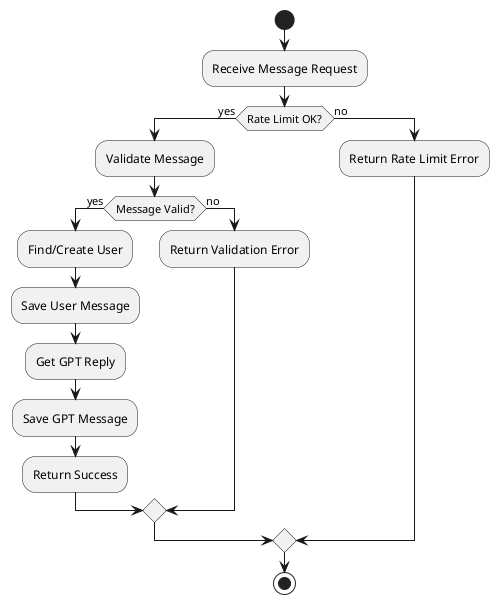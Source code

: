 @startuml Activity Diagram
start
:Receive Message Request;

if (Rate Limit OK?) then (yes)
  :Validate Message;
  if (Message Valid?) then (yes)
    :Find/Create User;
    :Save User Message;
    :Get GPT Reply;
    :Save GPT Message;
    :Return Success;
  else (no)
    :Return Validation Error;
  endif
else (no)
  :Return Rate Limit Error;
endif

stop
@enduml